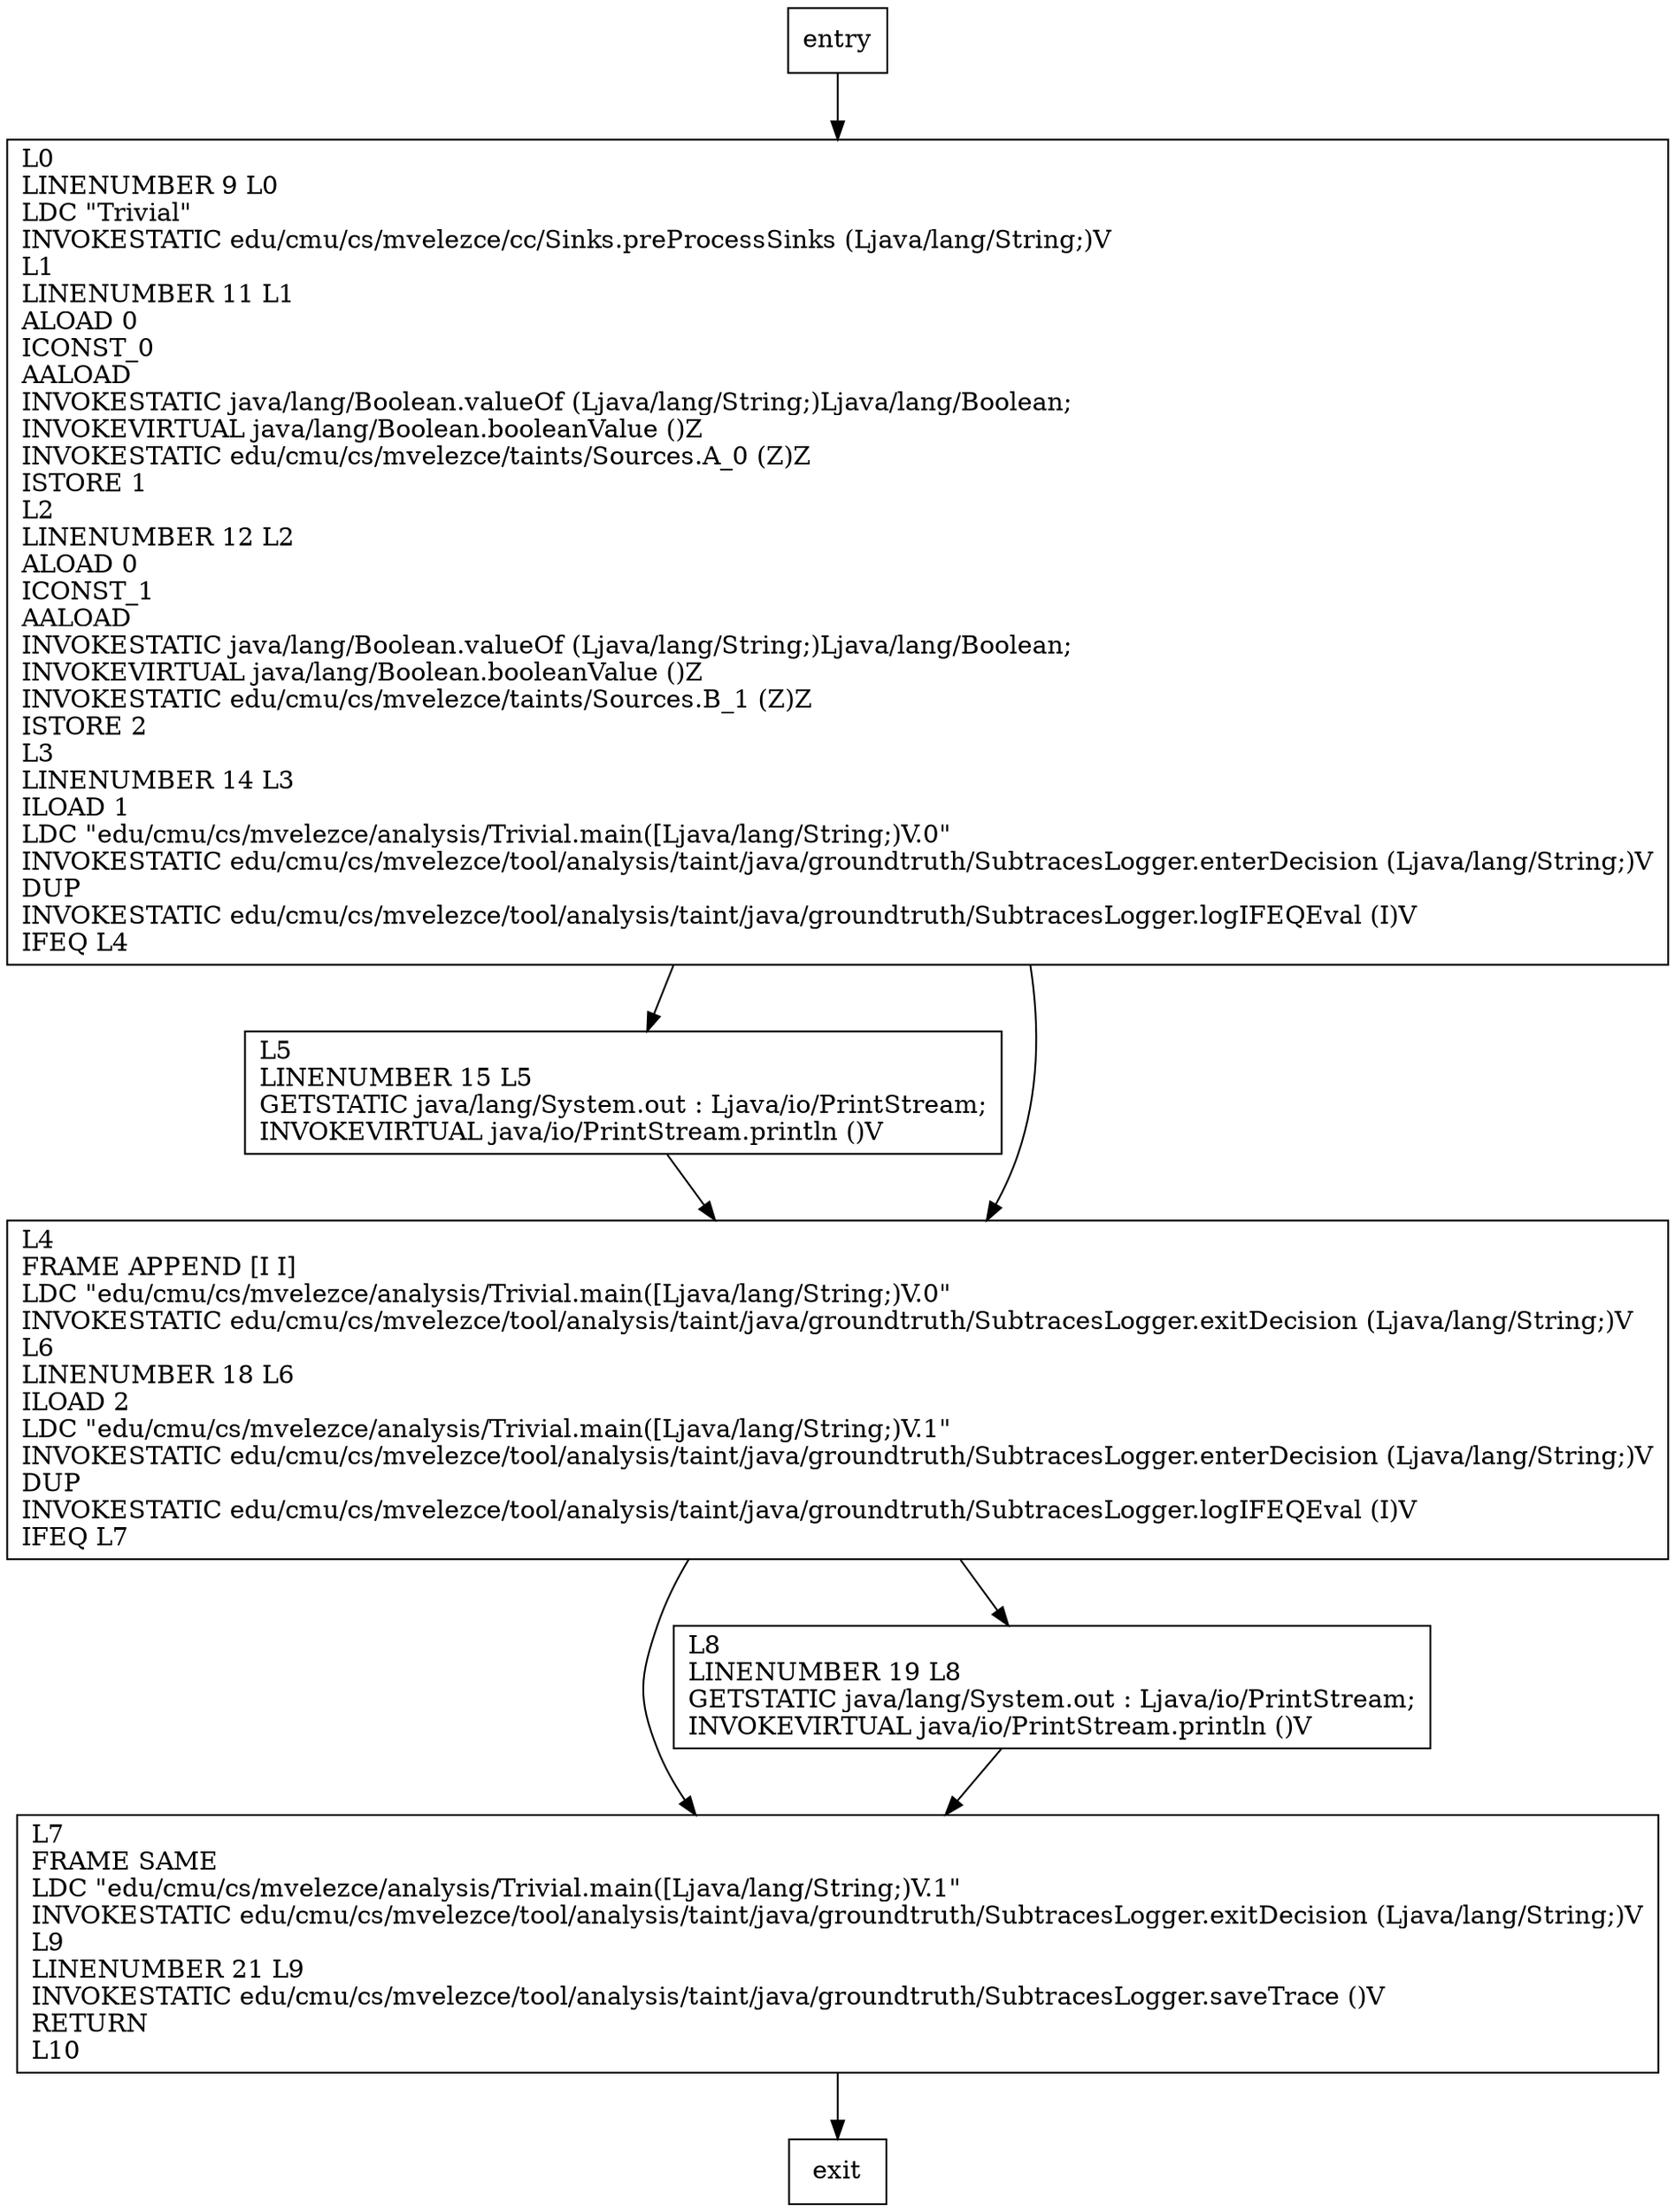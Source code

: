 digraph main {
node [shape=record];
889568188 [label="L7\lFRAME SAME\lLDC \"edu/cmu/cs/mvelezce/analysis/Trivial.main([Ljava/lang/String;)V.1\"\lINVOKESTATIC edu/cmu/cs/mvelezce/tool/analysis/taint/java/groundtruth/SubtracesLogger.exitDecision (Ljava/lang/String;)V\lL9\lLINENUMBER 21 L9\lINVOKESTATIC edu/cmu/cs/mvelezce/tool/analysis/taint/java/groundtruth/SubtracesLogger.saveTrace ()V\lRETURN\lL10\l"];
1791919485 [label="L8\lLINENUMBER 19 L8\lGETSTATIC java/lang/System.out : Ljava/io/PrintStream;\lINVOKEVIRTUAL java/io/PrintStream.println ()V\l"];
837668655 [label="L0\lLINENUMBER 9 L0\lLDC \"Trivial\"\lINVOKESTATIC edu/cmu/cs/mvelezce/cc/Sinks.preProcessSinks (Ljava/lang/String;)V\lL1\lLINENUMBER 11 L1\lALOAD 0\lICONST_0\lAALOAD\lINVOKESTATIC java/lang/Boolean.valueOf (Ljava/lang/String;)Ljava/lang/Boolean;\lINVOKEVIRTUAL java/lang/Boolean.booleanValue ()Z\lINVOKESTATIC edu/cmu/cs/mvelezce/taints/Sources.A_0 (Z)Z\lISTORE 1\lL2\lLINENUMBER 12 L2\lALOAD 0\lICONST_1\lAALOAD\lINVOKESTATIC java/lang/Boolean.valueOf (Ljava/lang/String;)Ljava/lang/Boolean;\lINVOKEVIRTUAL java/lang/Boolean.booleanValue ()Z\lINVOKESTATIC edu/cmu/cs/mvelezce/taints/Sources.B_1 (Z)Z\lISTORE 2\lL3\lLINENUMBER 14 L3\lILOAD 1\lLDC \"edu/cmu/cs/mvelezce/analysis/Trivial.main([Ljava/lang/String;)V.0\"\lINVOKESTATIC edu/cmu/cs/mvelezce/tool/analysis/taint/java/groundtruth/SubtracesLogger.enterDecision (Ljava/lang/String;)V\lDUP\lINVOKESTATIC edu/cmu/cs/mvelezce/tool/analysis/taint/java/groundtruth/SubtracesLogger.logIFEQEval (I)V\lIFEQ L4\l"];
1466870930 [label="L5\lLINENUMBER 15 L5\lGETSTATIC java/lang/System.out : Ljava/io/PrintStream;\lINVOKEVIRTUAL java/io/PrintStream.println ()V\l"];
851273176 [label="L4\lFRAME APPEND [I I]\lLDC \"edu/cmu/cs/mvelezce/analysis/Trivial.main([Ljava/lang/String;)V.0\"\lINVOKESTATIC edu/cmu/cs/mvelezce/tool/analysis/taint/java/groundtruth/SubtracesLogger.exitDecision (Ljava/lang/String;)V\lL6\lLINENUMBER 18 L6\lILOAD 2\lLDC \"edu/cmu/cs/mvelezce/analysis/Trivial.main([Ljava/lang/String;)V.1\"\lINVOKESTATIC edu/cmu/cs/mvelezce/tool/analysis/taint/java/groundtruth/SubtracesLogger.enterDecision (Ljava/lang/String;)V\lDUP\lINVOKESTATIC edu/cmu/cs/mvelezce/tool/analysis/taint/java/groundtruth/SubtracesLogger.logIFEQEval (I)V\lIFEQ L7\l"];
entry;
exit;
entry -> 837668655;
889568188 -> exit;
1791919485 -> 889568188;
837668655 -> 1466870930;
837668655 -> 851273176;
1466870930 -> 851273176;
851273176 -> 889568188;
851273176 -> 1791919485;
}
